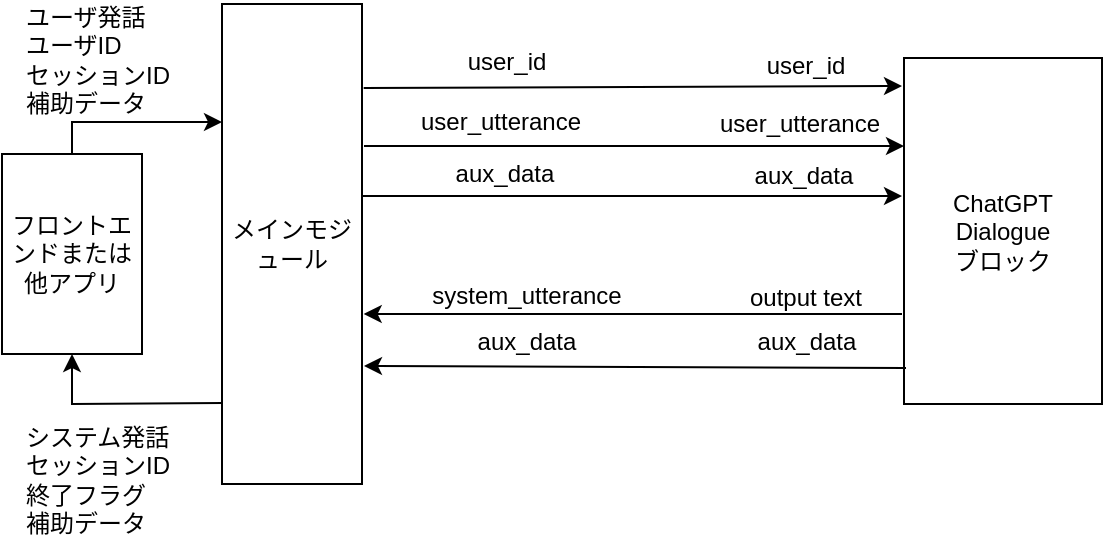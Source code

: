 <mxfile version="24.5.3" type="device">
  <diagram id="0jzvoz7xoONC1ta8vLtH" name="ページ1">
    <mxGraphModel dx="559" dy="390" grid="1" gridSize="10" guides="1" tooltips="1" connect="1" arrows="1" fold="1" page="1" pageScale="1" pageWidth="827" pageHeight="1169" math="0" shadow="0">
      <root>
        <mxCell id="0" />
        <mxCell id="1" parent="0" />
        <mxCell id="6nG_dfres4fqL1OyFaTb-1" value="メインモジュール" style="rounded=0;whiteSpace=wrap;html=1;" parent="1" vertex="1">
          <mxGeometry x="250" y="190" width="70" height="240" as="geometry" />
        </mxCell>
        <mxCell id="6nG_dfres4fqL1OyFaTb-2" value="ChatGPT Dialogue&lt;br&gt;ブロック" style="rounded=0;whiteSpace=wrap;html=1;" parent="1" vertex="1">
          <mxGeometry x="591" y="217" width="99" height="173" as="geometry" />
        </mxCell>
        <mxCell id="6nG_dfres4fqL1OyFaTb-5" value="" style="endArrow=classic;html=1;rounded=0;exitX=1.012;exitY=0.128;exitDx=0;exitDy=0;exitPerimeter=0;" parent="1" edge="1">
          <mxGeometry width="50" height="50" relative="1" as="geometry">
            <mxPoint x="320.84" y="232.04" as="sourcePoint" />
            <mxPoint x="590" y="231" as="targetPoint" />
          </mxGeometry>
        </mxCell>
        <mxCell id="6nG_dfres4fqL1OyFaTb-6" value="" style="endArrow=classic;html=1;rounded=0;entryX=1.012;entryY=0.535;entryDx=0;entryDy=0;entryPerimeter=0;" parent="1" edge="1">
          <mxGeometry width="50" height="50" relative="1" as="geometry">
            <mxPoint x="590" y="345" as="sourcePoint" />
            <mxPoint x="320.84" y="345" as="targetPoint" />
          </mxGeometry>
        </mxCell>
        <mxCell id="6nG_dfres4fqL1OyFaTb-11" value="" style="endArrow=classic;html=1;rounded=0;exitX=0.5;exitY=0;exitDx=0;exitDy=0;" parent="1" source="7yFsLuSHQwP80PSkCyWd-15" edge="1">
          <mxGeometry width="50" height="50" relative="1" as="geometry">
            <mxPoint x="170" y="192" as="sourcePoint" />
            <mxPoint x="250" y="249" as="targetPoint" />
            <Array as="points">
              <mxPoint x="175" y="249" />
            </Array>
          </mxGeometry>
        </mxCell>
        <mxCell id="6nG_dfres4fqL1OyFaTb-12" value="" style="endArrow=classic;html=1;rounded=0;entryX=0.5;entryY=1;entryDx=0;entryDy=0;exitX=0.007;exitY=0.894;exitDx=0;exitDy=0;exitPerimeter=0;" parent="1" target="7yFsLuSHQwP80PSkCyWd-15" edge="1">
          <mxGeometry width="50" height="50" relative="1" as="geometry">
            <mxPoint x="250.49" y="389.56" as="sourcePoint" />
            <mxPoint x="170" y="531" as="targetPoint" />
            <Array as="points">
              <mxPoint x="175" y="390" />
            </Array>
          </mxGeometry>
        </mxCell>
        <mxCell id="W3RRk2SyyBqXtN76rQBY-3" value="システム発話&lt;br&gt;セッションID&lt;div&gt;終了フラグ&lt;br&gt;補助データ&lt;/div&gt;" style="text;html=1;strokeColor=none;fillColor=none;align=left;verticalAlign=middle;whiteSpace=wrap;rounded=0;" parent="1" vertex="1">
          <mxGeometry x="150" y="415" width="100" height="25" as="geometry" />
        </mxCell>
        <mxCell id="iua9zefK4cCjFermVdLk-1" value="user_id" style="text;html=1;strokeColor=none;fillColor=none;align=center;verticalAlign=middle;whiteSpace=wrap;rounded=0;" parent="1" vertex="1">
          <mxGeometry x="512" y="206" width="60" height="30" as="geometry" />
        </mxCell>
        <mxCell id="iua9zefK4cCjFermVdLk-2" value="user_id" style="text;html=1;strokeColor=none;fillColor=none;align=center;verticalAlign=middle;whiteSpace=wrap;rounded=0;" parent="1" vertex="1">
          <mxGeometry x="350" y="207" width="85" height="23" as="geometry" />
        </mxCell>
        <mxCell id="iua9zefK4cCjFermVdLk-4" value="output text" style="text;html=1;strokeColor=none;fillColor=none;align=center;verticalAlign=middle;whiteSpace=wrap;rounded=0;" parent="1" vertex="1">
          <mxGeometry x="512" y="314.75" width="60" height="44.5" as="geometry" />
        </mxCell>
        <mxCell id="7yFsLuSHQwP80PSkCyWd-15" value="フロントエンドまたは他アプリ" style="rounded=0;whiteSpace=wrap;html=1;" parent="1" vertex="1">
          <mxGeometry x="140" y="265" width="70" height="100" as="geometry" />
        </mxCell>
        <mxCell id="7yFsLuSHQwP80PSkCyWd-17" value="ユーザ発話&lt;br&gt;ユーザID&lt;br&gt;セッションID&lt;br&gt;補助データ" style="text;html=1;strokeColor=none;fillColor=none;align=left;verticalAlign=middle;whiteSpace=wrap;rounded=0;" parent="1" vertex="1">
          <mxGeometry x="150" y="205" width="100" height="25" as="geometry" />
        </mxCell>
        <mxCell id="SJaTg1eMGeYwgWBnKDx6-2" value="" style="endArrow=classic;html=1;rounded=0;entryX=0;entryY=0.25;entryDx=0;entryDy=0;exitX=1.019;exitY=0.137;exitDx=0;exitDy=0;exitPerimeter=0;jumpSize=0;" edge="1" parent="1">
          <mxGeometry width="50" height="50" relative="1" as="geometry">
            <mxPoint x="321" y="261" as="sourcePoint" />
            <mxPoint x="591" y="261" as="targetPoint" />
          </mxGeometry>
        </mxCell>
        <mxCell id="SJaTg1eMGeYwgWBnKDx6-5" value="" style="endArrow=classic;html=1;rounded=0;exitX=0;exitY=0.75;exitDx=0;exitDy=0;entryX=0.999;entryY=0.293;entryDx=0;entryDy=0;entryPerimeter=0;" edge="1" parent="1">
          <mxGeometry width="50" height="50" relative="1" as="geometry">
            <mxPoint x="592" y="372" as="sourcePoint" />
            <mxPoint x="321" y="371" as="targetPoint" />
          </mxGeometry>
        </mxCell>
        <mxCell id="SJaTg1eMGeYwgWBnKDx6-11" value="aux_data" style="text;html=1;strokeColor=none;fillColor=none;align=center;verticalAlign=middle;whiteSpace=wrap;rounded=0;" vertex="1" parent="1">
          <mxGeometry x="360" y="347" width="85" height="23" as="geometry" />
        </mxCell>
        <mxCell id="SJaTg1eMGeYwgWBnKDx6-12" value="system_utterance" style="text;html=1;strokeColor=none;fillColor=none;align=center;verticalAlign=middle;whiteSpace=wrap;rounded=0;" vertex="1" parent="1">
          <mxGeometry x="360" y="324" width="85" height="23" as="geometry" />
        </mxCell>
        <mxCell id="SJaTg1eMGeYwgWBnKDx6-13" value="aux_data" style="text;html=1;strokeColor=none;fillColor=none;align=center;verticalAlign=middle;whiteSpace=wrap;rounded=0;" vertex="1" parent="1">
          <mxGeometry x="499.5" y="347" width="85" height="23" as="geometry" />
        </mxCell>
        <mxCell id="SJaTg1eMGeYwgWBnKDx6-16" value="" style="endArrow=classic;html=1;rounded=0;entryX=0;entryY=0.25;entryDx=0;entryDy=0;exitX=1.019;exitY=0.137;exitDx=0;exitDy=0;exitPerimeter=0;jumpSize=0;" edge="1" parent="1">
          <mxGeometry width="50" height="50" relative="1" as="geometry">
            <mxPoint x="320" y="286" as="sourcePoint" />
            <mxPoint x="590" y="286" as="targetPoint" />
          </mxGeometry>
        </mxCell>
        <mxCell id="SJaTg1eMGeYwgWBnKDx6-17" value="aux_data" style="text;html=1;strokeColor=none;fillColor=none;align=center;verticalAlign=middle;whiteSpace=wrap;rounded=0;" vertex="1" parent="1">
          <mxGeometry x="511" y="261" width="60" height="30" as="geometry" />
        </mxCell>
        <mxCell id="SJaTg1eMGeYwgWBnKDx6-18" value="aux_data" style="text;html=1;strokeColor=none;fillColor=none;align=center;verticalAlign=middle;whiteSpace=wrap;rounded=0;" vertex="1" parent="1">
          <mxGeometry x="349" y="263" width="85" height="23" as="geometry" />
        </mxCell>
        <mxCell id="SJaTg1eMGeYwgWBnKDx6-19" value="user_utterance" style="text;html=1;strokeColor=none;fillColor=none;align=center;verticalAlign=middle;whiteSpace=wrap;rounded=0;" vertex="1" parent="1">
          <mxGeometry x="347" y="237" width="85" height="23" as="geometry" />
        </mxCell>
        <mxCell id="SJaTg1eMGeYwgWBnKDx6-20" value="user_utterance" style="text;html=1;strokeColor=none;fillColor=none;align=center;verticalAlign=middle;whiteSpace=wrap;rounded=0;" vertex="1" parent="1">
          <mxGeometry x="509" y="235" width="60" height="30" as="geometry" />
        </mxCell>
      </root>
    </mxGraphModel>
  </diagram>
</mxfile>

